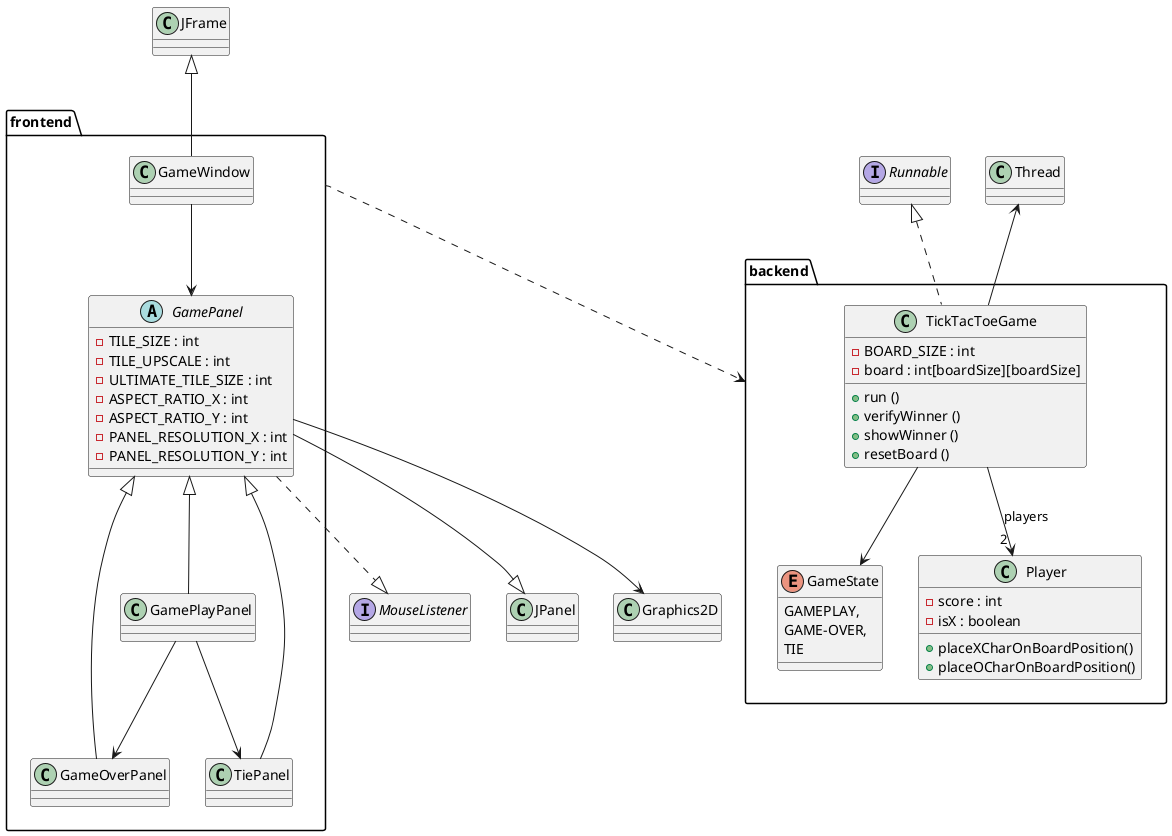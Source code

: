 @startuml
'https://plantuml.com/class-diagram

package "backend"{

   class TickTacToeGame {

    - BOARD_SIZE : int
    - board : int[boardSize][boardSize]

    + run ()
    + verifyWinner ()
    + showWinner ()
    + resetBoard ()
   }

   enum GameState {
    GAMEPLAY,
    GAME-OVER,
    TIE
   }

   class Player {
    - score : int
    - isX : boolean
    + placeXCharOnBoardPosition()
    + placeOCharOnBoardPosition()
   }
}

"frontend" ..> "backend"

package "frontend" {

    class GameWindow {

    }
    abstract class GamePanel {

        - TILE_SIZE : int
        - TILE_UPSCALE : int
        - ULTIMATE_TILE_SIZE : int
        - ASPECT_RATIO_X : int
        - ASPECT_RATIO_Y : int
        - PANEL_RESOLUTION_X : int
        - PANEL_RESOLUTION_Y : int
    }
    class GamePlayPanel {

    }
    class GameOverPanel
    class TiePanel
}

interface Runnable
interface MouseListener
class Thread

TickTacToeGame --> GameState
TickTacToeGame --u> Thread
TickTacToeGame --> "2 " Player : players
TickTacToeGame ..u|> Runnable


GameWindow --> GamePanel
GameWindow -u-|> JFrame
GamePanel --|> JPanel
GamePanel --> Graphics2D
GamePanel ..|> MouseListener
GamePlayPanel -u-|> GamePanel
GamePlayPanel --> GameOverPanel
GamePlayPanel --> TiePanel
GameOverPanel -u-|> GamePanel
TiePanel -u-|> GamePanel
@enduml